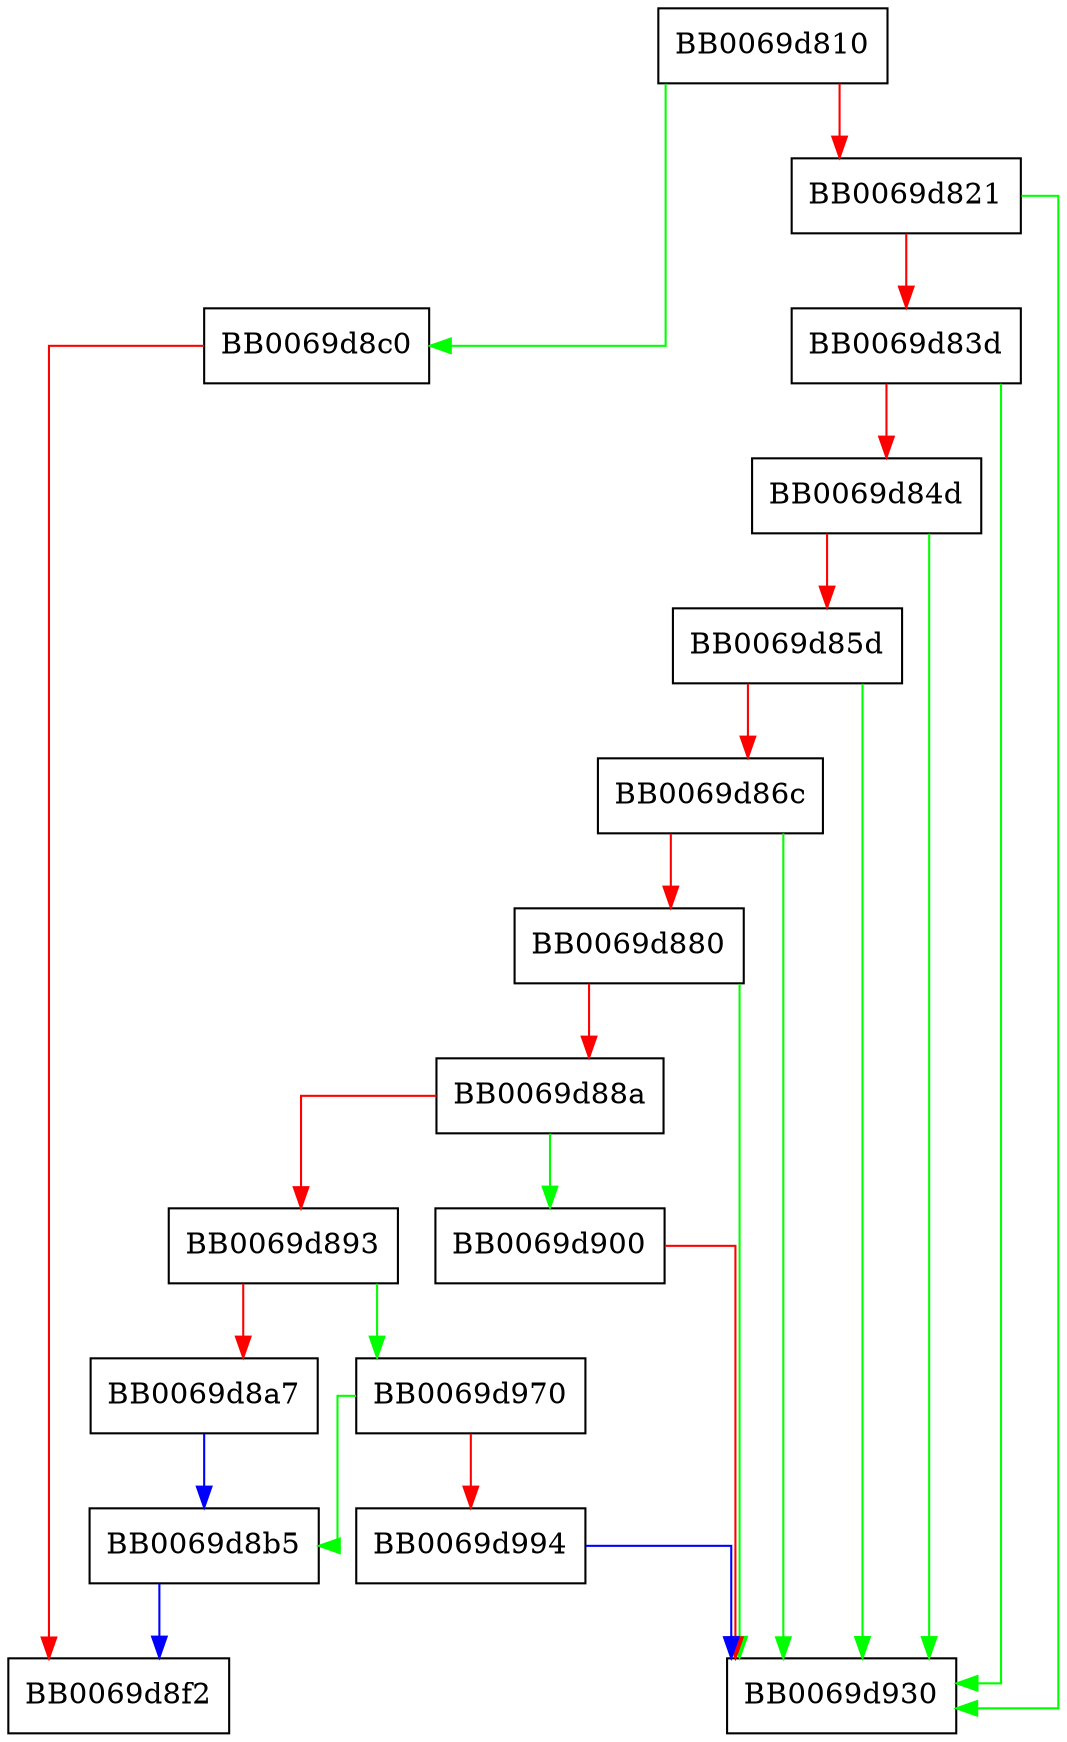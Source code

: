 digraph aes_xts_stream_update {
  node [shape="box"];
  graph [splines=ortho];
  BB0069d810 -> BB0069d8c0 [color="green"];
  BB0069d810 -> BB0069d821 [color="red"];
  BB0069d821 -> BB0069d930 [color="green"];
  BB0069d821 -> BB0069d83d [color="red"];
  BB0069d83d -> BB0069d930 [color="green"];
  BB0069d83d -> BB0069d84d [color="red"];
  BB0069d84d -> BB0069d930 [color="green"];
  BB0069d84d -> BB0069d85d [color="red"];
  BB0069d85d -> BB0069d930 [color="green"];
  BB0069d85d -> BB0069d86c [color="red"];
  BB0069d86c -> BB0069d930 [color="green"];
  BB0069d86c -> BB0069d880 [color="red"];
  BB0069d880 -> BB0069d930 [color="green"];
  BB0069d880 -> BB0069d88a [color="red"];
  BB0069d88a -> BB0069d900 [color="green"];
  BB0069d88a -> BB0069d893 [color="red"];
  BB0069d893 -> BB0069d970 [color="green"];
  BB0069d893 -> BB0069d8a7 [color="red"];
  BB0069d8a7 -> BB0069d8b5 [color="blue"];
  BB0069d8b5 -> BB0069d8f2 [color="blue"];
  BB0069d8c0 -> BB0069d8f2 [color="red"];
  BB0069d900 -> BB0069d930 [color="red"];
  BB0069d970 -> BB0069d8b5 [color="green"];
  BB0069d970 -> BB0069d994 [color="red"];
  BB0069d994 -> BB0069d930 [color="blue"];
}